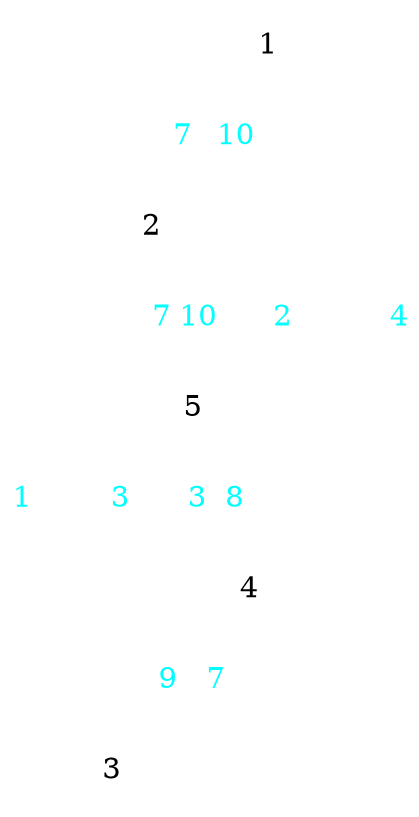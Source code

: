 digraph grafo {
	node[shape = none fillcolor = "#ffffff00" style = filled]
	bgcolor=transparent;
	bgimage="./image/Fondo.png";
	node [shape=none, image="./image/Estrella.png"];
    1 -> 2 [label=10 color="#ffffff" fontcolor=aqua];
    1 -> 4 [label=4 color="#ffffff" fontcolor=aqua];
    2 -> 1 [label=7 color="#ffffff" fontcolor=aqua];
    2 -> 3 [label=1 color="#ffffff" fontcolor=aqua];
    2 -> 5 [label=7 color="#ffffff" fontcolor=aqua];
    3 -> 2 [label=3 color="#ffffff" fontcolor=aqua];
    3 -> 4 [label=7 color="#ffffff" fontcolor=aqua];
    4 -> 1 [label=2 color="#ffffff" fontcolor=aqua];
    4 -> 3 [label=9 color="#ffffff" fontcolor=aqua];
    4 -> 5 [label=8 color="#ffffff" fontcolor=aqua];
    5 -> 2 [label=10 color="#ffffff" fontcolor=aqua];
    5 -> 4 [label=3 color="#ffffff" fontcolor=aqua];
}